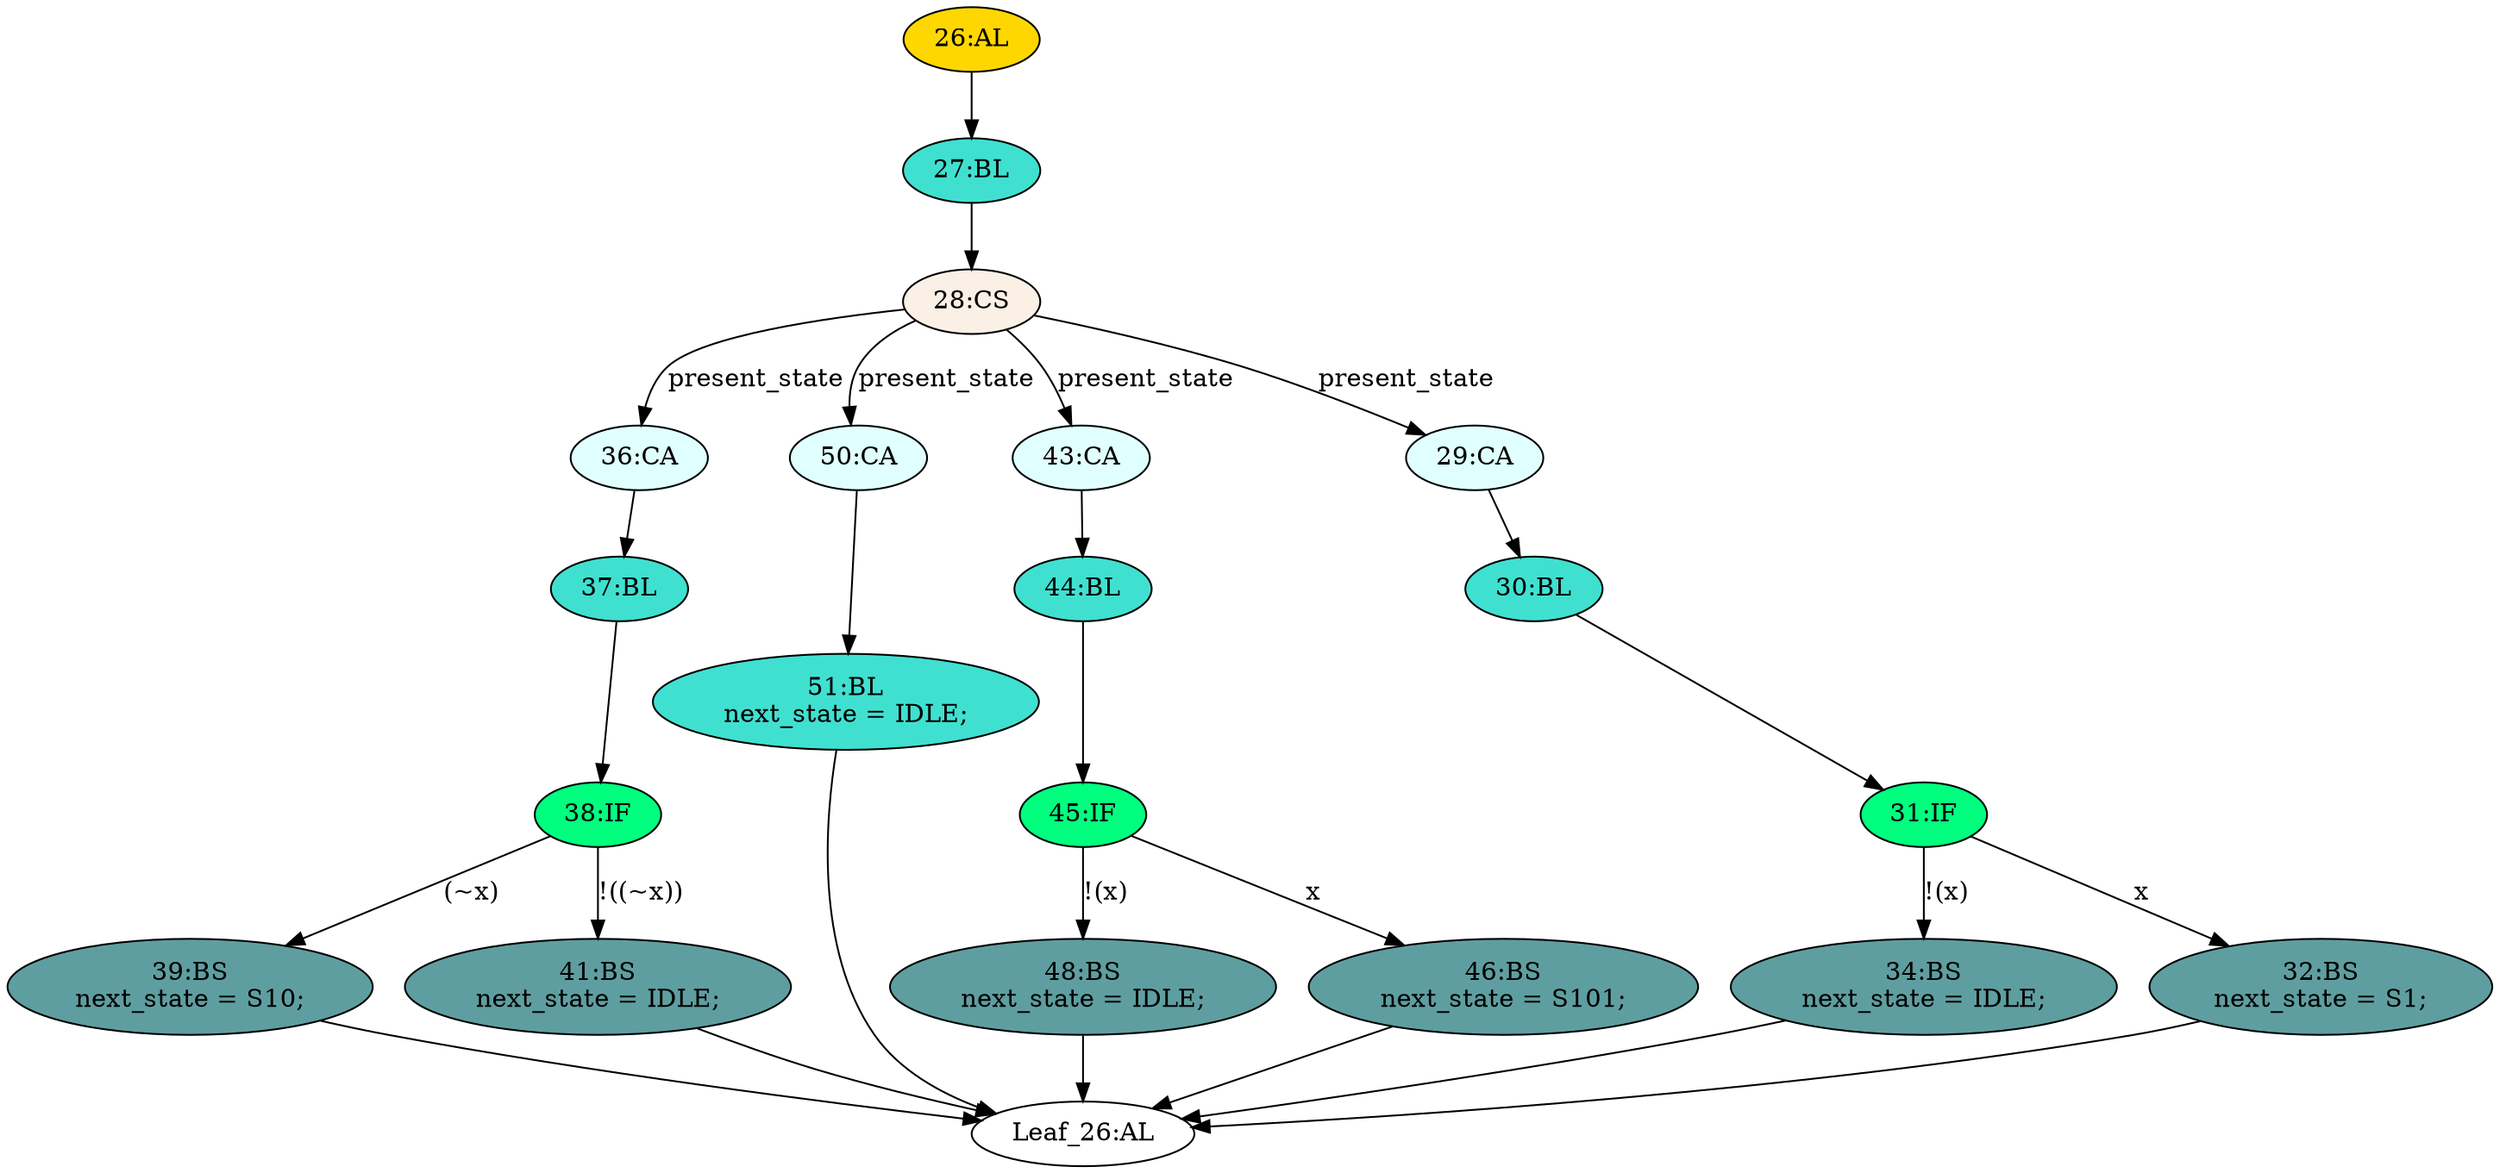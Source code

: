 strict digraph "" {
	node [label="\N"];
	"48:BS"	[ast="<pyverilog.vparser.ast.BlockingSubstitution object at 0x7f0336a6e7d0>",
		fillcolor=cadetblue,
		label="48:BS
next_state = IDLE;",
		statements="[<pyverilog.vparser.ast.BlockingSubstitution object at 0x7f0336a6e7d0>]",
		style=filled,
		typ=BlockingSubstitution];
	"Leaf_26:AL"	[def_var="['next_state']",
		label="Leaf_26:AL"];
	"48:BS" -> "Leaf_26:AL"	[cond="[]",
		lineno=None];
	"26:AL"	[ast="<pyverilog.vparser.ast.Always object at 0x7f0336a6ed50>",
		clk_sens=False,
		fillcolor=gold,
		label="26:AL",
		sens="[]",
		statements="[]",
		style=filled,
		typ=Always,
		use_var="['x', 'present_state']"];
	"27:BL"	[ast="<pyverilog.vparser.ast.Block object at 0x7f0336a6ee10>",
		fillcolor=turquoise,
		label="27:BL",
		statements="[]",
		style=filled,
		typ=Block];
	"26:AL" -> "27:BL"	[cond="[]",
		lineno=None];
	"36:CA"	[ast="<pyverilog.vparser.ast.Case object at 0x7f0336311310>",
		fillcolor=lightcyan,
		label="36:CA",
		statements="[]",
		style=filled,
		typ=Case];
	"37:BL"	[ast="<pyverilog.vparser.ast.Block object at 0x7f0336311390>",
		fillcolor=turquoise,
		label="37:BL",
		statements="[]",
		style=filled,
		typ=Block];
	"36:CA" -> "37:BL"	[cond="[]",
		lineno=None];
	"34:BS"	[ast="<pyverilog.vparser.ast.BlockingSubstitution object at 0x7f0336311050>",
		fillcolor=cadetblue,
		label="34:BS
next_state = IDLE;",
		statements="[<pyverilog.vparser.ast.BlockingSubstitution object at 0x7f0336311050>]",
		style=filled,
		typ=BlockingSubstitution];
	"34:BS" -> "Leaf_26:AL"	[cond="[]",
		lineno=None];
	"30:BL"	[ast="<pyverilog.vparser.ast.Block object at 0x7f0336a6ef90>",
		fillcolor=turquoise,
		label="30:BL",
		statements="[]",
		style=filled,
		typ=Block];
	"31:IF"	[ast="<pyverilog.vparser.ast.IfStatement object at 0x7f0336a6efd0>",
		fillcolor=springgreen,
		label="31:IF",
		statements="[]",
		style=filled,
		typ=IfStatement];
	"30:BL" -> "31:IF"	[cond="[]",
		lineno=None];
	"28:CS"	[ast="<pyverilog.vparser.ast.CaseStatement object at 0x7f0336a6ee50>",
		fillcolor=linen,
		label="28:CS",
		statements="[]",
		style=filled,
		typ=CaseStatement];
	"27:BL" -> "28:CS"	[cond="[]",
		lineno=None];
	"31:IF" -> "34:BS"	[cond="['x']",
		label="!(x)",
		lineno=31];
	"32:BS"	[ast="<pyverilog.vparser.ast.BlockingSubstitution object at 0x7f0336311190>",
		fillcolor=cadetblue,
		label="32:BS
next_state = S1;",
		statements="[<pyverilog.vparser.ast.BlockingSubstitution object at 0x7f0336311190>]",
		style=filled,
		typ=BlockingSubstitution];
	"31:IF" -> "32:BS"	[cond="['x']",
		label=x,
		lineno=31];
	"50:CA"	[ast="<pyverilog.vparser.ast.Case object at 0x7f0336a6eb10>",
		fillcolor=lightcyan,
		label="50:CA",
		statements="[]",
		style=filled,
		typ=Case];
	"51:BL"	[ast="<pyverilog.vparser.ast.Block object at 0x7f0336a6eb90>",
		fillcolor=turquoise,
		label="51:BL
next_state = IDLE;",
		statements="[<pyverilog.vparser.ast.BlockingSubstitution object at 0x7f0336a6ebd0>]",
		style=filled,
		typ=Block];
	"50:CA" -> "51:BL"	[cond="[]",
		lineno=None];
	"43:CA"	[ast="<pyverilog.vparser.ast.Case object at 0x7f0336311750>",
		fillcolor=lightcyan,
		label="43:CA",
		statements="[]",
		style=filled,
		typ=Case];
	"44:BL"	[ast="<pyverilog.vparser.ast.Block object at 0x7f0336a6e410>",
		fillcolor=turquoise,
		label="44:BL",
		statements="[]",
		style=filled,
		typ=Block];
	"43:CA" -> "44:BL"	[cond="[]",
		lineno=None];
	"39:BS"	[ast="<pyverilog.vparser.ast.BlockingSubstitution object at 0x7f0336311550>",
		fillcolor=cadetblue,
		label="39:BS
next_state = S10;",
		statements="[<pyverilog.vparser.ast.BlockingSubstitution object at 0x7f0336311550>]",
		style=filled,
		typ=BlockingSubstitution];
	"39:BS" -> "Leaf_26:AL"	[cond="[]",
		lineno=None];
	"51:BL" -> "Leaf_26:AL"	[cond="[]",
		lineno=None];
	"32:BS" -> "Leaf_26:AL"	[cond="[]",
		lineno=None];
	"29:CA"	[ast="<pyverilog.vparser.ast.Case object at 0x7f0336a6ef10>",
		fillcolor=lightcyan,
		label="29:CA",
		statements="[]",
		style=filled,
		typ=Case];
	"29:CA" -> "30:BL"	[cond="[]",
		lineno=None];
	"41:BS"	[ast="<pyverilog.vparser.ast.BlockingSubstitution object at 0x7f0336311410>",
		fillcolor=cadetblue,
		label="41:BS
next_state = IDLE;",
		statements="[<pyverilog.vparser.ast.BlockingSubstitution object at 0x7f0336311410>]",
		style=filled,
		typ=BlockingSubstitution];
	"41:BS" -> "Leaf_26:AL"	[cond="[]",
		lineno=None];
	"38:IF"	[ast="<pyverilog.vparser.ast.IfStatement object at 0x7f03363113d0>",
		fillcolor=springgreen,
		label="38:IF",
		statements="[]",
		style=filled,
		typ=IfStatement];
	"37:BL" -> "38:IF"	[cond="[]",
		lineno=None];
	"28:CS" -> "36:CA"	[cond="['present_state']",
		label=present_state,
		lineno=28];
	"28:CS" -> "50:CA"	[cond="['present_state']",
		label=present_state,
		lineno=28];
	"28:CS" -> "43:CA"	[cond="['present_state']",
		label=present_state,
		lineno=28];
	"28:CS" -> "29:CA"	[cond="['present_state']",
		label=present_state,
		lineno=28];
	"46:BS"	[ast="<pyverilog.vparser.ast.BlockingSubstitution object at 0x7f0336a6e990>",
		fillcolor=cadetblue,
		label="46:BS
next_state = S101;",
		statements="[<pyverilog.vparser.ast.BlockingSubstitution object at 0x7f0336a6e990>]",
		style=filled,
		typ=BlockingSubstitution];
	"46:BS" -> "Leaf_26:AL"	[cond="[]",
		lineno=None];
	"45:IF"	[ast="<pyverilog.vparser.ast.IfStatement object at 0x7f0336a6e750>",
		fillcolor=springgreen,
		label="45:IF",
		statements="[]",
		style=filled,
		typ=IfStatement];
	"45:IF" -> "48:BS"	[cond="['x']",
		label="!(x)",
		lineno=45];
	"45:IF" -> "46:BS"	[cond="['x']",
		label=x,
		lineno=45];
	"38:IF" -> "39:BS"	[cond="['x']",
		label="(~x)",
		lineno=38];
	"38:IF" -> "41:BS"	[cond="['x']",
		label="!((~x))",
		lineno=38];
	"44:BL" -> "45:IF"	[cond="[]",
		lineno=None];
}

